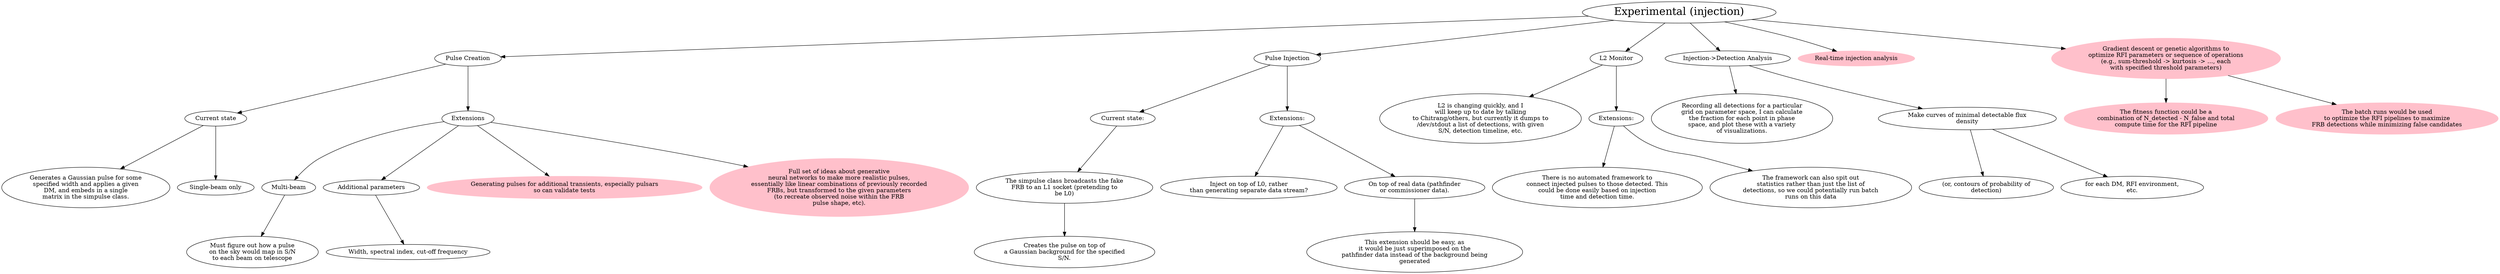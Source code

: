 digraph mygraph {
//layout="sfdp";
overlap="prism";
splines="true";
B2 [fontsize=25 label="Experimental (injection)"];
B2 -> C4 ;
C4 [label="Pulse Creation"];
//C4 -> D7 ;
//D7 [label="Simpulse"]
C4 -> E1 ;
E1 [label="Current state"]
E1 -> F1 ;
F1 [label="Generates a Gaussian pulse for some\nspecified width and applies a given\nDM, and embeds in a single\nmatrix in the simpulse class."];
E1 -> F2 ;
F2 [label="Single-beam only"];
C4 -> D8;
D8 [label="Extensions"];
D8 -> E2 ;
E2 [label="Multi-beam"];
E2 -> F3 ;
F3 [label="Must figure out how a pulse\non the sky would map in S/N\nto each beam on telescope"];
D8 -> E3 ;
E3 [label="Additional parameters"];
E3 -> F4 ;
F4 [label="Width, spectral index, cut-off frequency"];
F5 [color="pink" style="filled" label="Generating pulses for additional transients, especially pulsars\nso can validate tests"];
F6 [color="pink" style="filled" label="Full set of ideas about generative\nneural networks to make more realistic pulses,\nessentially like linear combinations of previously recorded\nFRBs, but transformed to the given parameters\n(to recreate observed noise within the FRB\npulse shape, etc)."];
D8 -> F6;
D8 -> F5;
B2 -> C5 ;
C5 [label="Pulse Injection"];
C5 -> D9 ;
D9 [label="Current state:"];
D9 -> E5 ;
E5 [label="The simpulse class broadcasts the fake\nFRB to an L1 socket (pretending to\nbe L0)"];
E5 -> F7 ;
F7 [label="Creates the pulse on top of\na Gaussian background for the specified\nS/N."];
C5 -> D10 ;
D10 [label="Extensions:"];
D10 -> E6 ;
E6 [label="Inject on top of L0, rather\nthan generating separate data stream?"];
D10 -> E7 ;
E7 [label="On top of real data (pathfinder\nor commissioner data)."];
E7 -> F8 ;
F8 [label="This extension should be easy, as\nit would be just superimposed on the\npathfinder data instead of the background being\ngenerated"];
B2 -> C6 ;
C6 [label="L2 Monitor"];
C6 -> C61 ;
C61 [label="L2 is changing quickly, and I\nwill keep up to date by talking\nto Chitrang/others, but currently it dumps to\n/dev/stdout a list of detections, with given\nS/N, detection timeline, etc."];
C6 -> C62 ;
C62 [label="Extensions:"];
C62 -> C621 ;
C621 [label="There is no automated framework to\nconnect injected pulses to those detected. This\ncould be done easily based on injection\ntime and detection time."];
C62 -> C622 ;
C622 [label="The framework can also spit out\nstatistics rather than just the list of\ndetections, so we could potentially run batch\nruns on this data"];
B2 -> C7 ;
C7 [label="Injection->Detection Analysis"];
C7 -> C71 ;
C71 [label="Recording all detections for a particular\ngrid on parameter space, I can calculate\nthe fraction for each point in phase\nspace, and plot these with a variety\nof visualizations."];
C7 -> C72 ;
C72 [label="Make curves of minimal detectable flux\ndensity"];
C72 -> C721 ;
C721 [label="(or, contours of probability of\ndetection)"];
C72 -> C722 ;
C722 [label="for each DM, RFI environment,\netc."];
B2 -> C81;
C81 [color="pink" style="filled" label="Real-time injection analysis"];
B2 -> C82;
C82 [color="pink" style="filled" label="Gradient descent or genetic algorithms to\noptimize RFI parameters or sequence of operations\n(e.g., sum-threshold -> kurtosis -> ..., each\nwith specified threshold parameters)"];
C82 -> C821 ;
C821 [color="pink" style="filled" label="The fitness function could be a\ncombination of N_detected - N_false and total\ncompute time for the RFI pipeline"];
C82 -> C822 ;
C822 [color="pink" style="filled" label="The batch runs would be used\nto optimize the RFI pipelines to maximize\nFRB detections while minimizing false candidates"];
}
